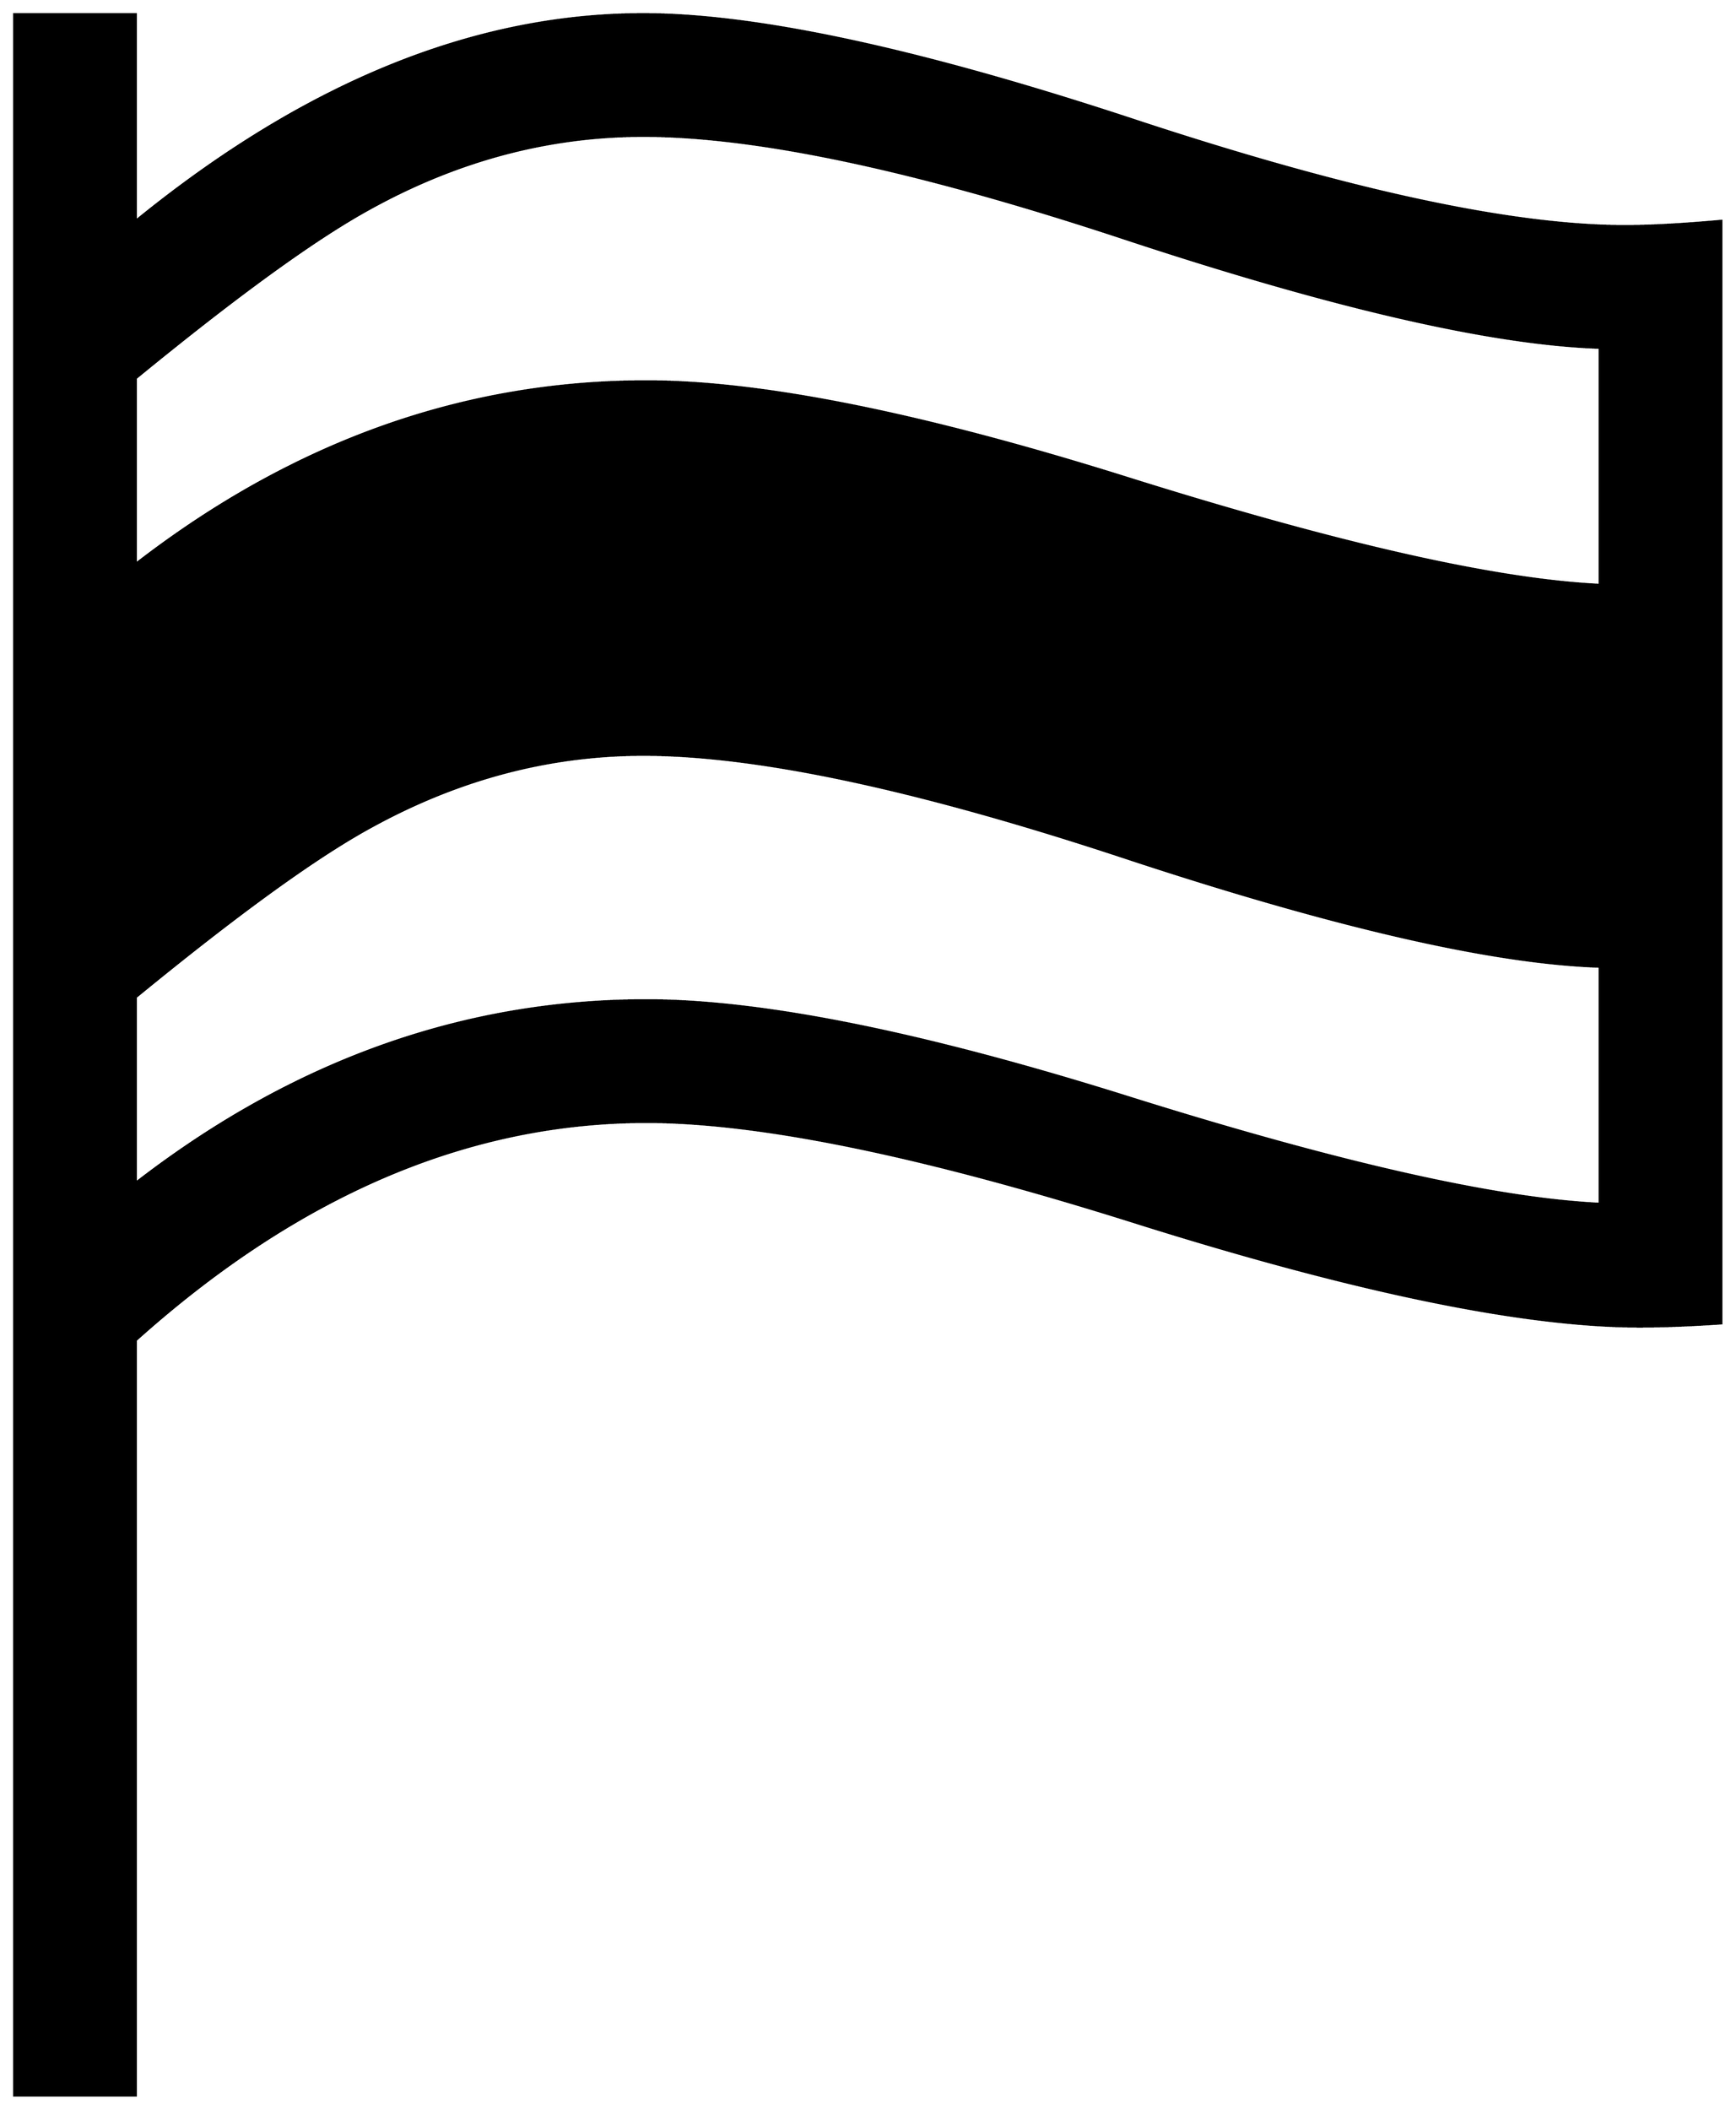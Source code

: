 


\begin{tikzpicture}[y=0.80pt, x=0.80pt, yscale=-1.0, xscale=1.0, inner sep=0pt, outer sep=0pt]
\begin{scope}[shift={(100.0,1706.0)},nonzero rule]
  \path[draw=.,fill=.,line width=1.600pt] (1838.0,-326.0) ..
    controls (1808.0,-324.0) and (1782.0,-323.0) ..
    (1760.0,-323.0) .. controls (1650.667,-323.0) and
    (1492.667,-355.333) .. (1286.0,-420.0) .. controls
    (1080.0,-485.333) and (922.333,-518.0) .. (813.0,-518.0) ..
    controls (643.0,-518.0) and (480.667,-448.667) .. (326.0,-310.0)
    -- (326.0,410.0) -- (210.0,410.0) -- (210.0,-1574.0) --
    (326.0,-1574.0) -- (326.0,-1377.0) .. controls
    (487.333,-1508.333) and (648.667,-1574.0) .. (810.0,-1574.0) ..
    controls (918.0,-1574.0) and (1074.0,-1540.333) ..
    (1278.0,-1473.0) .. controls (1482.0,-1405.667) and
    (1638.0,-1372.0) .. (1746.0,-1372.0) .. controls
    (1770.0,-1372.0) and (1800.667,-1373.667) .. (1838.0,-1377.0) --
    (1838.0,-326.0) -- cycle(1722.0,-1030.0) -- (1722.0,-1256.0)
    .. controls (1619.333,-1259.333) and (1467.333,-1294.333) ..
    (1266.0,-1361.0) .. controls (1070.0,-1425.667) and
    (918.0,-1458.0) .. (810.0,-1458.0) .. controls
    (719.333,-1458.0) and (632.0,-1434.667) .. (548.0,-1388.0) ..
    controls (496.0,-1359.333) and (422.0,-1305.667) ..
    (326.0,-1227.0) -- (326.0,-1050.0) .. controls
    (476.0,-1166.0) and (638.333,-1224.0) .. (813.0,-1224.0) ..
    controls (922.333,-1224.0) and (1074.0,-1193.667) ..
    (1268.0,-1133.0) .. controls (1471.333,-1069.0) and
    (1622.667,-1034.667) .. (1722.0,-1030.0) -- cycle(1722.0,-440.0)
    -- (1722.0,-666.0) .. controls (1619.333,-669.333) and
    (1467.333,-704.333) .. (1266.0,-771.0) .. controls
    (1070.0,-835.667) and (918.0,-868.0) .. (810.0,-868.0) ..
    controls (719.333,-868.0) and (632.0,-844.667) .. (548.0,-798.0)
    .. controls (496.0,-769.333) and (422.0,-715.667) ..
    (326.0,-637.0) -- (326.0,-460.0) .. controls (476.0,-576.0)
    and (638.333,-634.0) .. (813.0,-634.0) .. controls
    (922.333,-634.0) and (1074.0,-603.667) .. (1268.0,-543.0) ..
    controls (1471.333,-479.0) and (1622.667,-444.667) ..
    (1722.0,-440.0) -- cycle;
\end{scope}

\end{tikzpicture}

